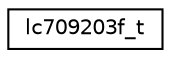 digraph "Graphical Class Hierarchy"
{
 // LATEX_PDF_SIZE
  edge [fontname="Helvetica",fontsize="10",labelfontname="Helvetica",labelfontsize="10"];
  node [fontname="Helvetica",fontsize="10",shape=record];
  rankdir="LR";
  Node0 [label="lc709203f_t",height=0.2,width=0.4,color="black", fillcolor="white", style="filled",URL="$structlc709203f__t.html",tooltip="Device descriptor for the fuel gauge."];
}
